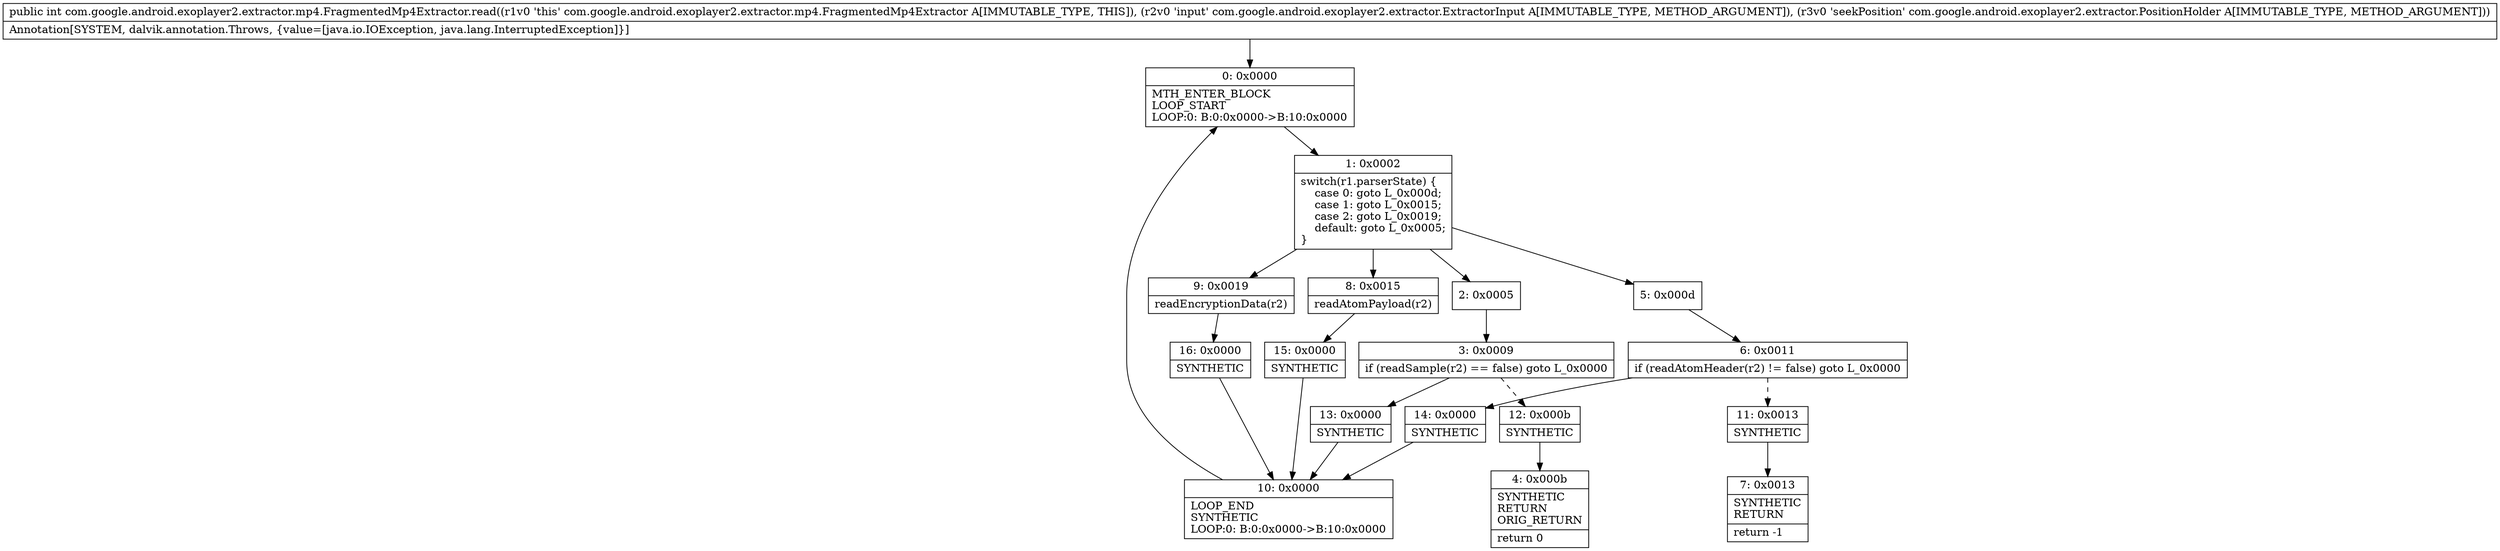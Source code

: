 digraph "CFG forcom.google.android.exoplayer2.extractor.mp4.FragmentedMp4Extractor.read(Lcom\/google\/android\/exoplayer2\/extractor\/ExtractorInput;Lcom\/google\/android\/exoplayer2\/extractor\/PositionHolder;)I" {
Node_0 [shape=record,label="{0\:\ 0x0000|MTH_ENTER_BLOCK\lLOOP_START\lLOOP:0: B:0:0x0000\-\>B:10:0x0000\l}"];
Node_1 [shape=record,label="{1\:\ 0x0002|switch(r1.parserState) \{\l    case 0: goto L_0x000d;\l    case 1: goto L_0x0015;\l    case 2: goto L_0x0019;\l    default: goto L_0x0005;\l\}\l}"];
Node_2 [shape=record,label="{2\:\ 0x0005}"];
Node_3 [shape=record,label="{3\:\ 0x0009|if (readSample(r2) == false) goto L_0x0000\l}"];
Node_4 [shape=record,label="{4\:\ 0x000b|SYNTHETIC\lRETURN\lORIG_RETURN\l|return 0\l}"];
Node_5 [shape=record,label="{5\:\ 0x000d}"];
Node_6 [shape=record,label="{6\:\ 0x0011|if (readAtomHeader(r2) != false) goto L_0x0000\l}"];
Node_7 [shape=record,label="{7\:\ 0x0013|SYNTHETIC\lRETURN\l|return \-1\l}"];
Node_8 [shape=record,label="{8\:\ 0x0015|readAtomPayload(r2)\l}"];
Node_9 [shape=record,label="{9\:\ 0x0019|readEncryptionData(r2)\l}"];
Node_10 [shape=record,label="{10\:\ 0x0000|LOOP_END\lSYNTHETIC\lLOOP:0: B:0:0x0000\-\>B:10:0x0000\l}"];
Node_11 [shape=record,label="{11\:\ 0x0013|SYNTHETIC\l}"];
Node_12 [shape=record,label="{12\:\ 0x000b|SYNTHETIC\l}"];
Node_13 [shape=record,label="{13\:\ 0x0000|SYNTHETIC\l}"];
Node_14 [shape=record,label="{14\:\ 0x0000|SYNTHETIC\l}"];
Node_15 [shape=record,label="{15\:\ 0x0000|SYNTHETIC\l}"];
Node_16 [shape=record,label="{16\:\ 0x0000|SYNTHETIC\l}"];
MethodNode[shape=record,label="{public int com.google.android.exoplayer2.extractor.mp4.FragmentedMp4Extractor.read((r1v0 'this' com.google.android.exoplayer2.extractor.mp4.FragmentedMp4Extractor A[IMMUTABLE_TYPE, THIS]), (r2v0 'input' com.google.android.exoplayer2.extractor.ExtractorInput A[IMMUTABLE_TYPE, METHOD_ARGUMENT]), (r3v0 'seekPosition' com.google.android.exoplayer2.extractor.PositionHolder A[IMMUTABLE_TYPE, METHOD_ARGUMENT]))  | Annotation[SYSTEM, dalvik.annotation.Throws, \{value=[java.io.IOException, java.lang.InterruptedException]\}]\l}"];
MethodNode -> Node_0;
Node_0 -> Node_1;
Node_1 -> Node_2;
Node_1 -> Node_5;
Node_1 -> Node_8;
Node_1 -> Node_9;
Node_2 -> Node_3;
Node_3 -> Node_12[style=dashed];
Node_3 -> Node_13;
Node_5 -> Node_6;
Node_6 -> Node_11[style=dashed];
Node_6 -> Node_14;
Node_8 -> Node_15;
Node_9 -> Node_16;
Node_10 -> Node_0;
Node_11 -> Node_7;
Node_12 -> Node_4;
Node_13 -> Node_10;
Node_14 -> Node_10;
Node_15 -> Node_10;
Node_16 -> Node_10;
}

